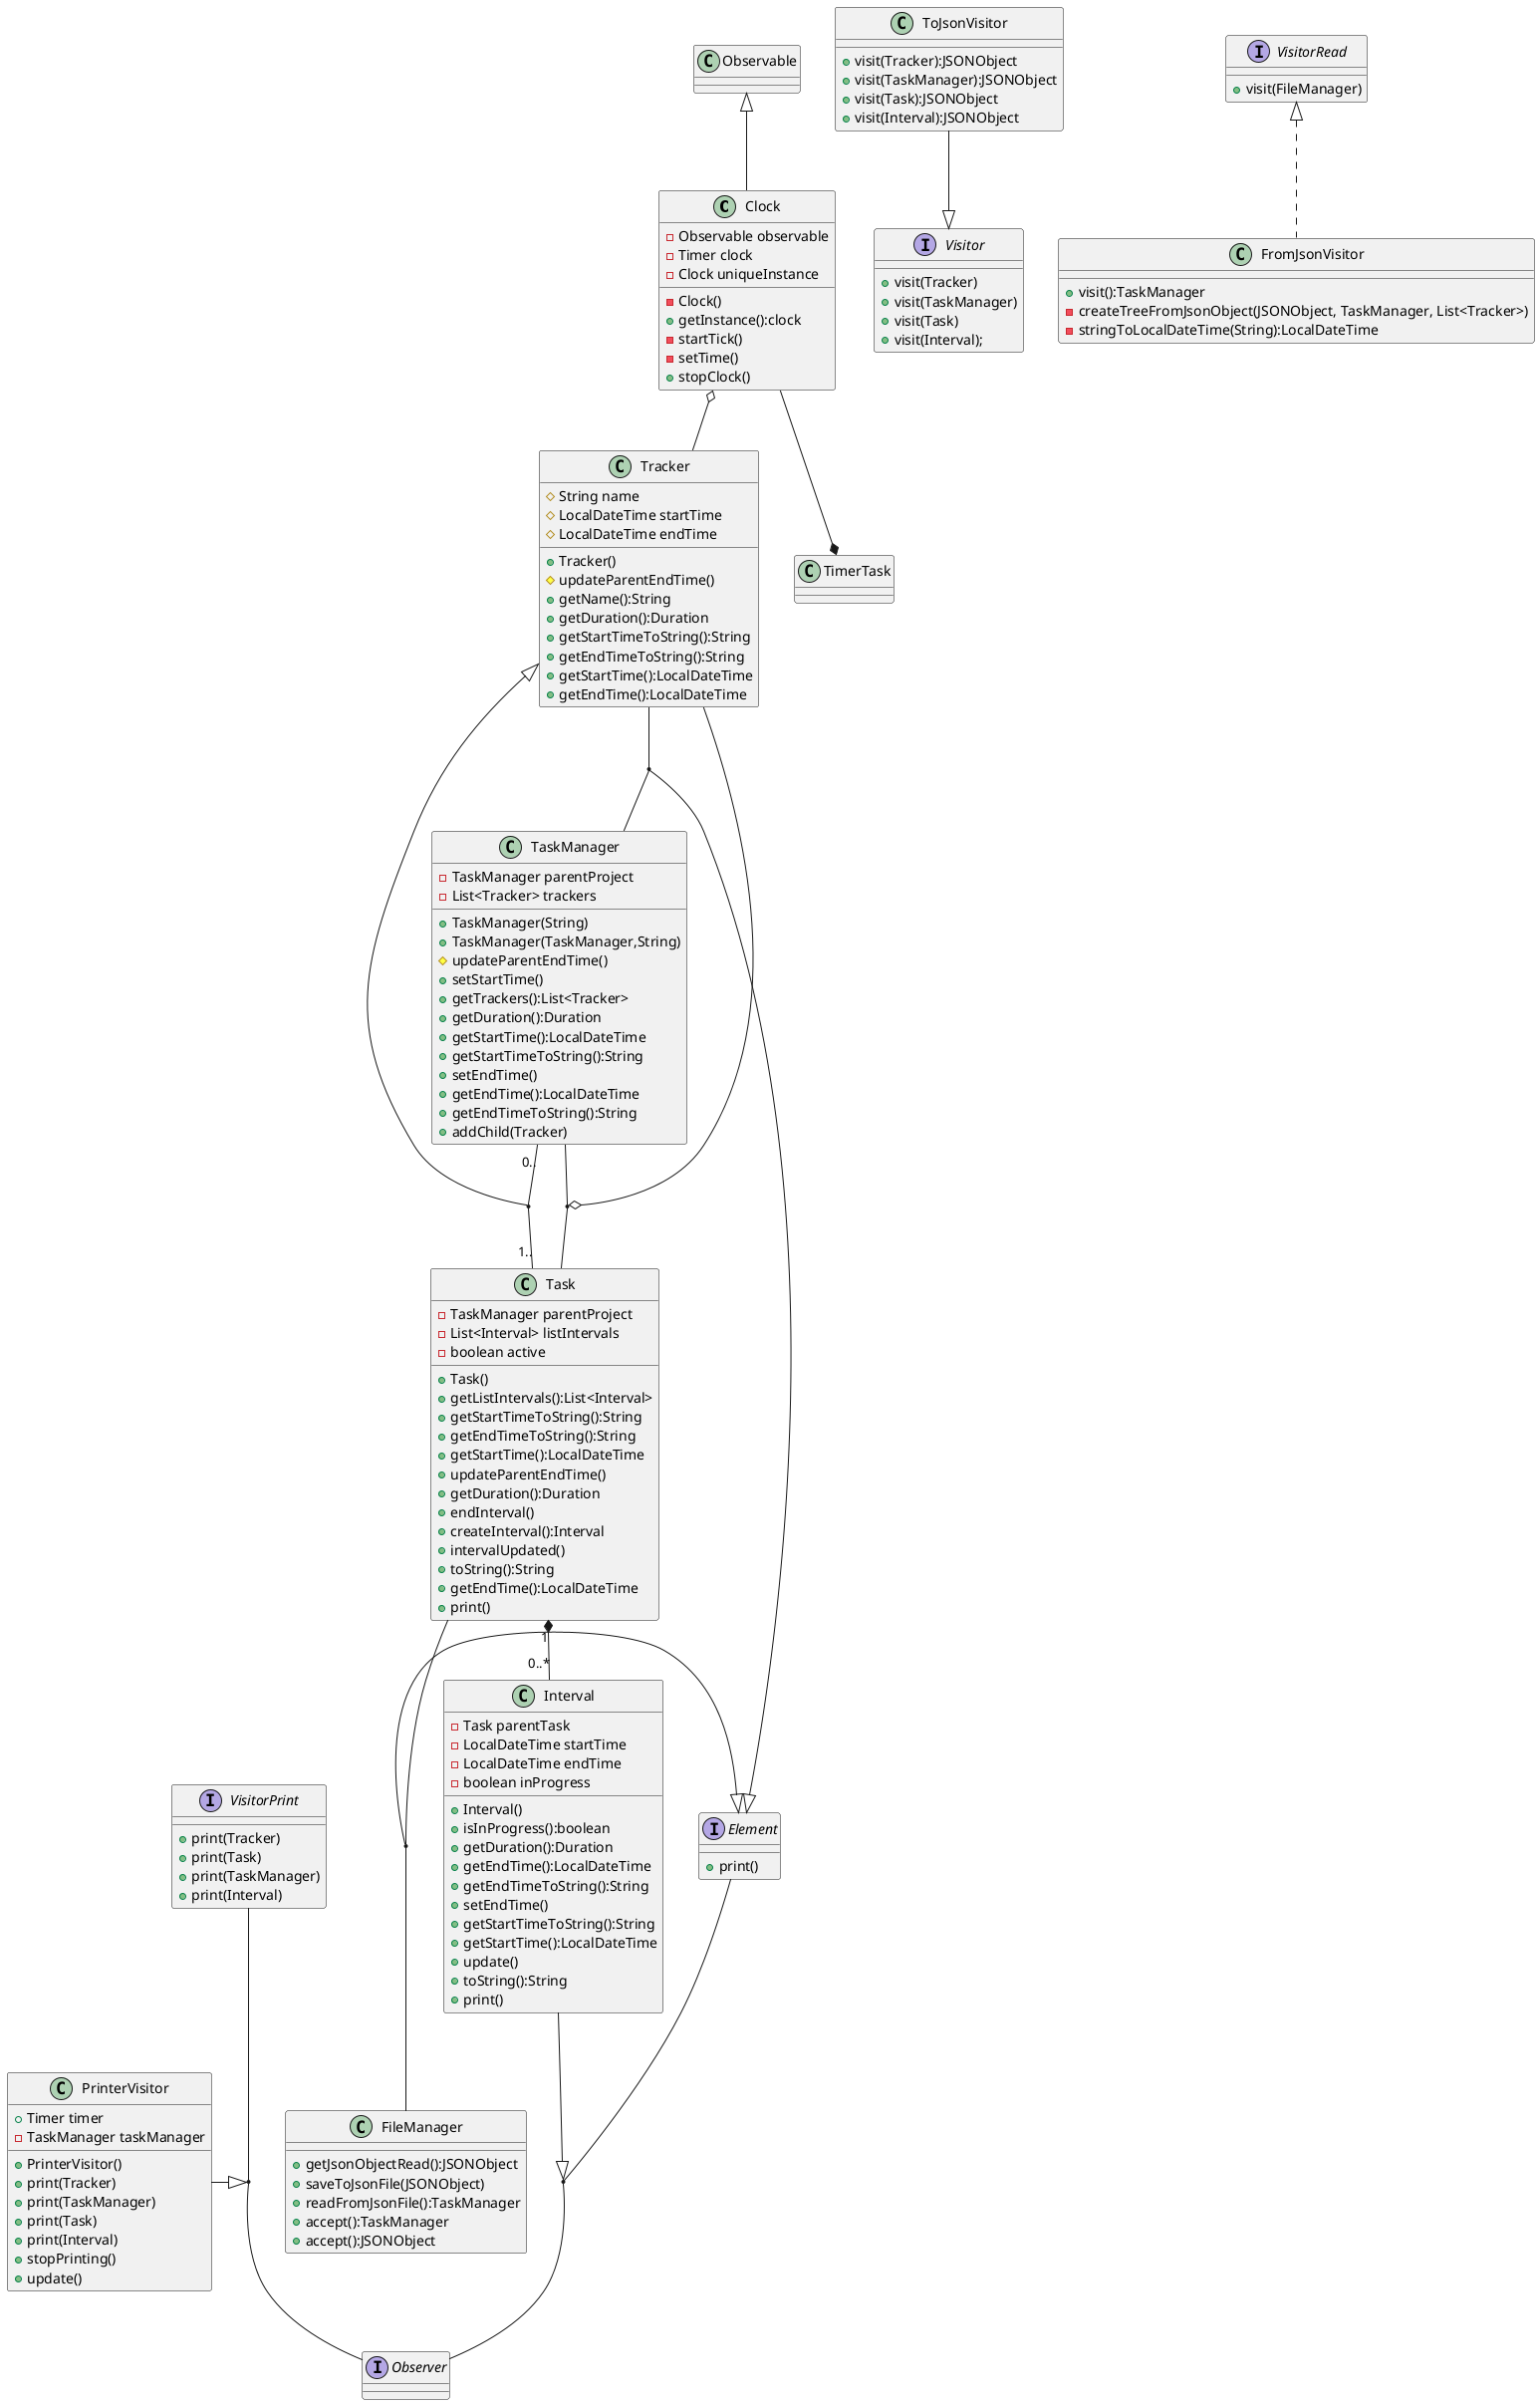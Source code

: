 @startuml
class Clock{
-Observable observable
-Timer clock
-Clock uniqueInstance
-Clock()
+getInstance():clock
-startTick()
-setTime()
+stopClock()
}
interface Visitor{
+visit(Tracker)
+visit(TaskManager)
+visit(Task)
+visit(Interval);
}

interface VisitorRead{
+visit(FileManager)
}
interface Element{
+print()
}

interface VisitorPrint{
+print(Tracker)
+print(Task)
+print(TaskManager)
+print(Interval)
}

class FileManager{
+getJsonObjectRead():JSONObject
+saveToJsonFile(JSONObject)
+readFromJsonFile():TaskManager
+accept():TaskManager
+accept():JSONObject
}

class ToJsonVisitor{
+visit(Tracker):JSONObject
+visit(TaskManager):JSONObject
+visit(Task):JSONObject
+visit(Interval):JSONObject
}

class FromJsonVisitor{
+visit():TaskManager
-createTreeFromJsonObject(JSONObject, TaskManager, List<Tracker>)
-stringToLocalDateTime(String):LocalDateTime
}

class Interval{
-Task parentTask
-LocalDateTime startTime
-LocalDateTime endTime
-boolean inProgress
+Interval()
+isInProgress():boolean
+getDuration():Duration
+getEndTime():LocalDateTime
+getEndTimeToString():String
+setEndTime()
+getStartTimeToString():String
+getStartTime():LocalDateTime
+update()
+toString():String
+print()
}

class PrinterVisitor{
+Timer timer
-TaskManager taskManager
+PrinterVisitor()
+print(Tracker)
+print(TaskManager)
+print(Task)
+print(Interval)
+stopPrinting()
+update()
}

class Task{
-TaskManager parentProject
-List<Interval> listIntervals
-boolean active
+Task()
+getListIntervals():List<Interval>
+getStartTimeToString():String
+getEndTimeToString():String
+getStartTime():LocalDateTime
+updateParentEndTime()
+getDuration():Duration
+endInterval()
+createInterval():Interval
+intervalUpdated()
+toString():String
+getEndTime():LocalDateTime
+print()
}

class TaskManager{
-TaskManager parentProject
-List<Tracker> trackers
+TaskManager(String)
+TaskManager(TaskManager,String)
#updateParentEndTime()
+setStartTime()
+getTrackers():List<Tracker>
+getDuration():Duration
+getStartTime():LocalDateTime
+getStartTimeToString():String
+setEndTime()
+getEndTime():LocalDateTime
+getEndTimeToString():String
+addChild(Tracker)
}

class Tracker{
#String name
#LocalDateTime startTime
#LocalDateTime endTime
+Tracker()
#updateParentEndTime()
+getName():String
+getDuration():Duration
+getStartTimeToString():String
+getEndTimeToString():String
+getStartTime():LocalDateTime
+getEndTime():LocalDateTime
}

interface Observer

class Observable

TaskManager"0.." -- "1.." Task
Tracker<|--(TaskManager, Task)
Task"1"*--"0..*"Interval
Interval--|>(Element,Observer)
(Task,TaskManager) o--Tracker
Observable <|-- Clock
Clock --* TimerTask
PrinterVisitor--|>(VisitorPrint,Observer)
(Tracker, TaskManager) --|> Element
(Task,FileManager)--|>Element
Clock o--Tracker
class FromJsonVisitor implements VisitorRead
ToJsonVisitor --|> Visitor
@enduml